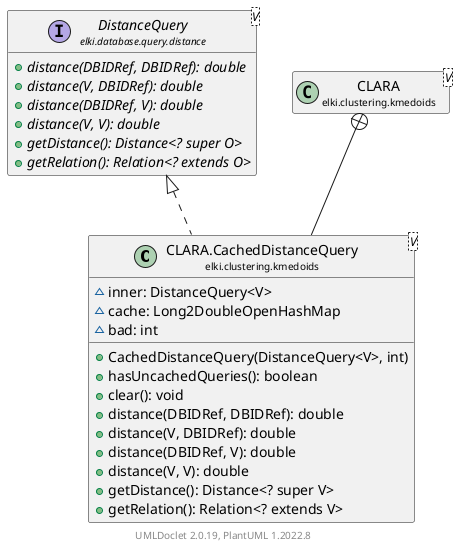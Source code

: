 @startuml
    remove .*\.(Instance|Par|Parameterizer|Factory)$
    set namespaceSeparator none
    hide empty fields
    hide empty methods

    class "<size:14>CLARA.CachedDistanceQuery\n<size:10>elki.clustering.kmedoids" as elki.clustering.kmedoids.CLARA.CachedDistanceQuery<V> [[CLARA.CachedDistanceQuery.html]] {
        ~inner: DistanceQuery<V>
        ~cache: Long2DoubleOpenHashMap
        ~bad: int
        +CachedDistanceQuery(DistanceQuery<V>, int)
        +hasUncachedQueries(): boolean
        +clear(): void
        +distance(DBIDRef, DBIDRef): double
        +distance(V, DBIDRef): double
        +distance(DBIDRef, V): double
        +distance(V, V): double
        +getDistance(): Distance<? super V>
        +getRelation(): Relation<? extends V>
    }

    interface "<size:14>DistanceQuery\n<size:10>elki.database.query.distance" as elki.database.query.distance.DistanceQuery<V> [[../../database/query/distance/DistanceQuery.html]] {
        {abstract} +distance(DBIDRef, DBIDRef): double
        {abstract} +distance(V, DBIDRef): double
        {abstract} +distance(DBIDRef, V): double
        {abstract} +distance(V, V): double
        {abstract} +getDistance(): Distance<? super O>
        {abstract} +getRelation(): Relation<? extends O>
    }
    class "<size:14>CLARA\n<size:10>elki.clustering.kmedoids" as elki.clustering.kmedoids.CLARA<V> [[CLARA.html]]

    elki.database.query.distance.DistanceQuery <|.. elki.clustering.kmedoids.CLARA.CachedDistanceQuery
    elki.clustering.kmedoids.CLARA +-- elki.clustering.kmedoids.CLARA.CachedDistanceQuery

    center footer UMLDoclet 2.0.19, PlantUML 1.2022.8
@enduml
